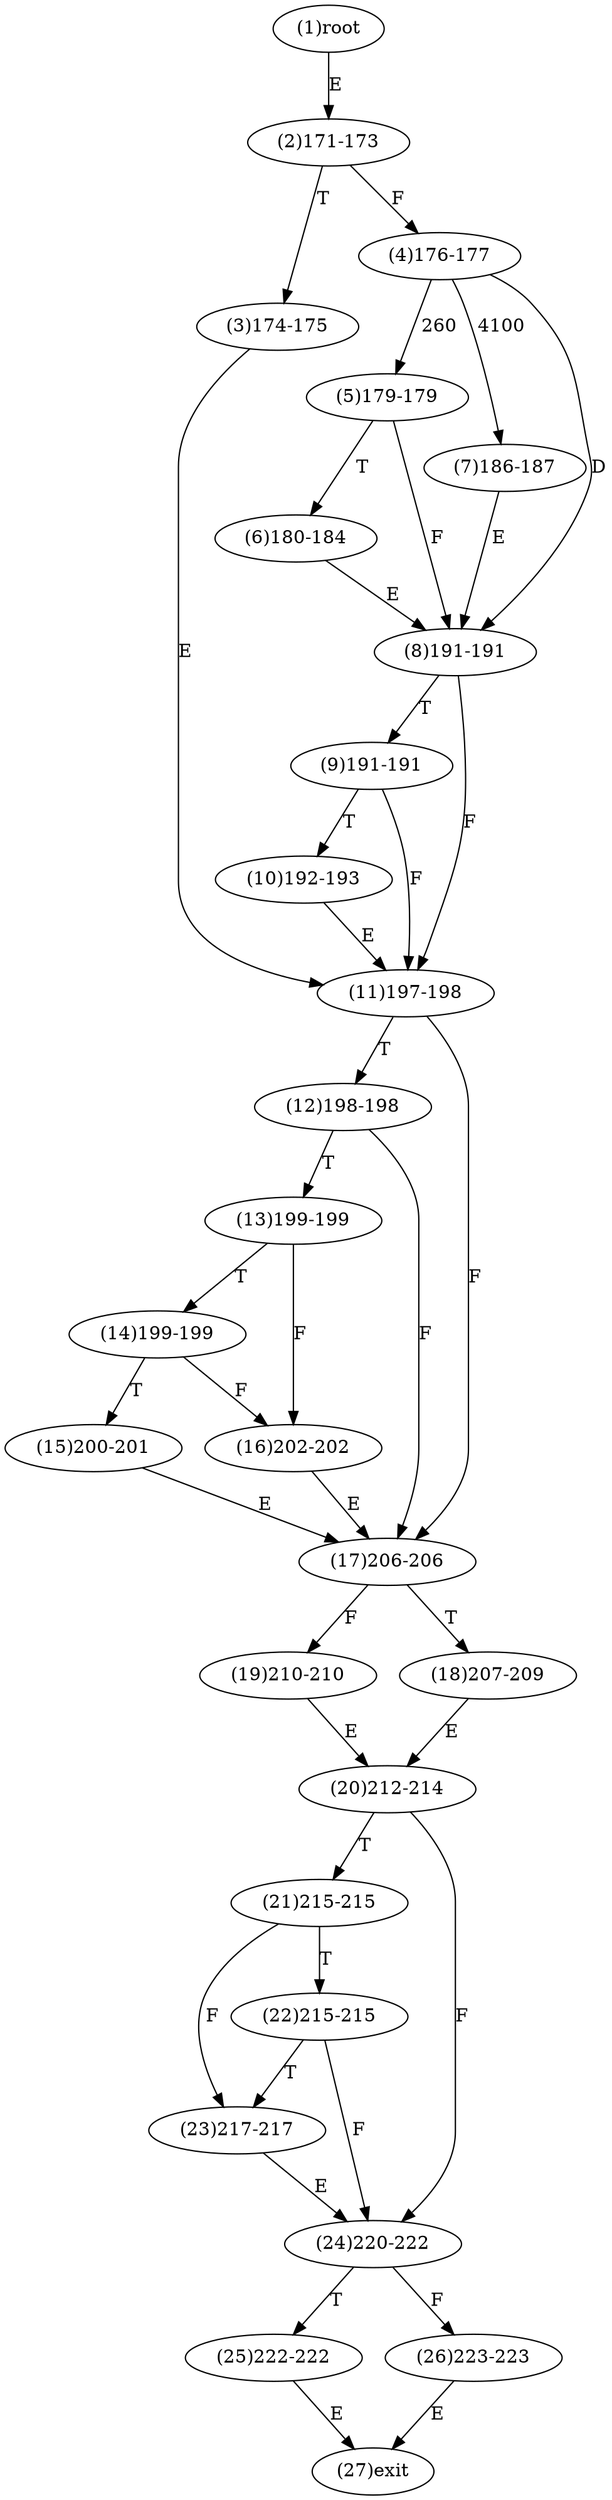 digraph "" { 
1[ label="(1)root"];
2[ label="(2)171-173"];
3[ label="(3)174-175"];
4[ label="(4)176-177"];
5[ label="(5)179-179"];
6[ label="(6)180-184"];
7[ label="(7)186-187"];
8[ label="(8)191-191"];
9[ label="(9)191-191"];
10[ label="(10)192-193"];
11[ label="(11)197-198"];
12[ label="(12)198-198"];
13[ label="(13)199-199"];
14[ label="(14)199-199"];
15[ label="(15)200-201"];
17[ label="(17)206-206"];
16[ label="(16)202-202"];
19[ label="(19)210-210"];
18[ label="(18)207-209"];
21[ label="(21)215-215"];
20[ label="(20)212-214"];
23[ label="(23)217-217"];
22[ label="(22)215-215"];
25[ label="(25)222-222"];
24[ label="(24)220-222"];
27[ label="(27)exit"];
26[ label="(26)223-223"];
1->2[ label="E"];
2->4[ label="F"];
2->3[ label="T"];
3->11[ label="E"];
4->5[ label="260"];
4->7[ label="4100"];
4->8[ label="D"];
5->8[ label="F"];
5->6[ label="T"];
6->8[ label="E"];
7->8[ label="E"];
8->11[ label="F"];
8->9[ label="T"];
9->11[ label="F"];
9->10[ label="T"];
10->11[ label="E"];
11->17[ label="F"];
11->12[ label="T"];
12->17[ label="F"];
12->13[ label="T"];
13->16[ label="F"];
13->14[ label="T"];
14->16[ label="F"];
14->15[ label="T"];
15->17[ label="E"];
16->17[ label="E"];
17->19[ label="F"];
17->18[ label="T"];
18->20[ label="E"];
19->20[ label="E"];
20->24[ label="F"];
20->21[ label="T"];
21->23[ label="F"];
21->22[ label="T"];
22->24[ label="F"];
22->23[ label="T"];
23->24[ label="E"];
24->26[ label="F"];
24->25[ label="T"];
25->27[ label="E"];
26->27[ label="E"];
}